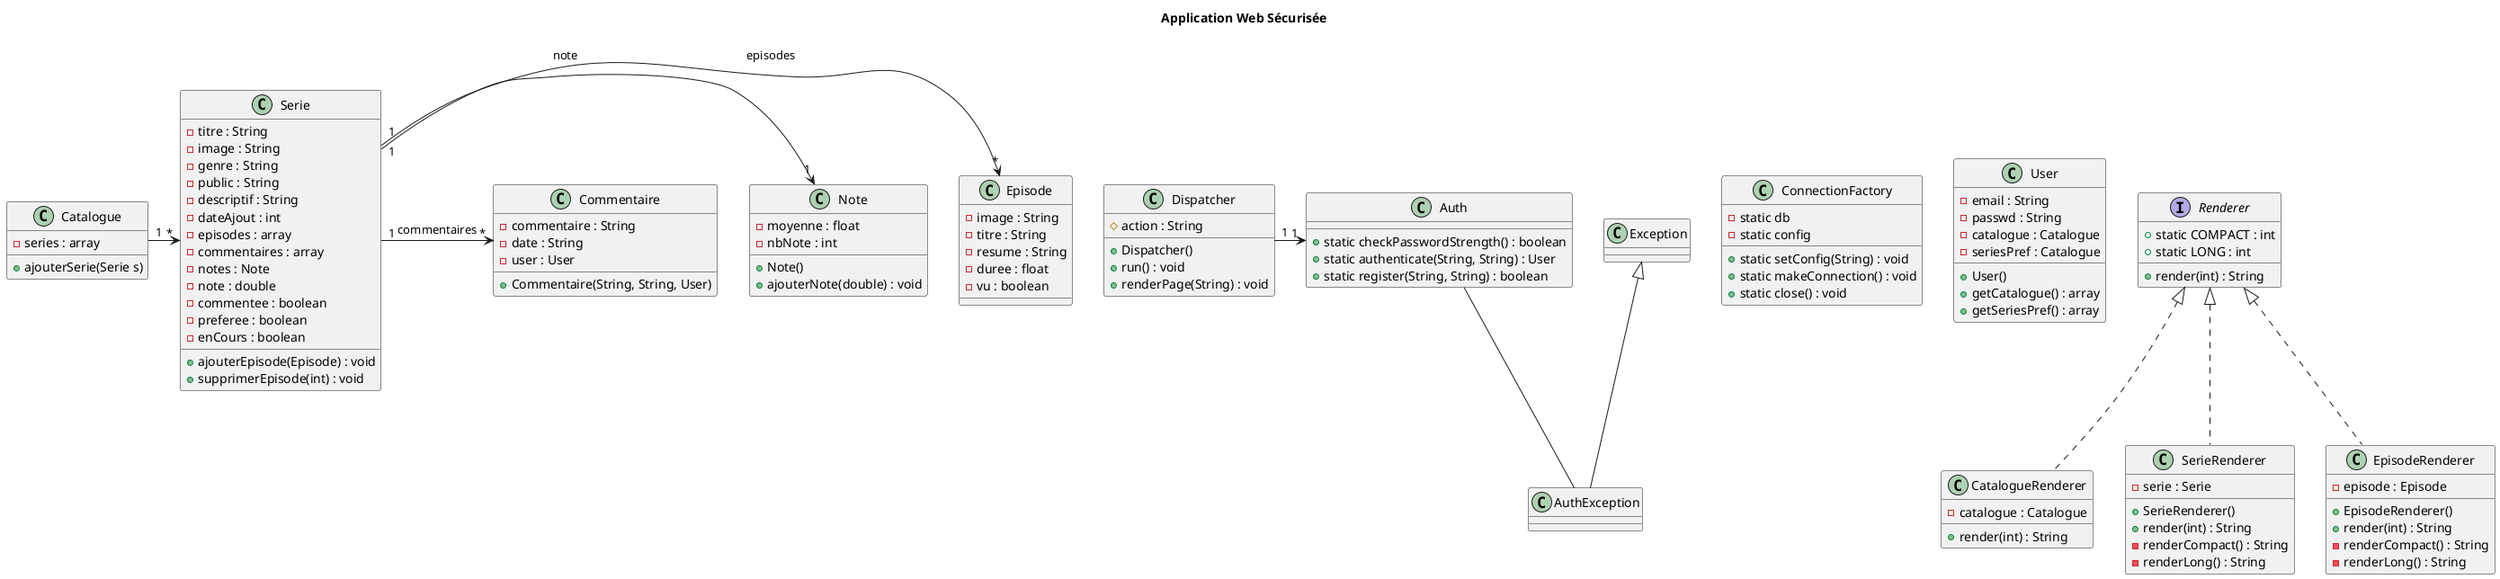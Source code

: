 @startuml

title Application Web Sécurisée


class ConnectionFactory {
  -static db
  -static config
  +static setConfig(String) : void
  +static makeConnection() : void
  +static close() : void
}

class Dispatcher {
  #action : String
  +Dispatcher()
  +run() : void
  +renderPage(String) : void
}

class Auth {
  +static checkPasswordStrength() : boolean
  +static authenticate(String, String) : User
  +static register(String, String) : boolean
}

class AuthException extends Exception {
}

class User {
  -email : String
  -passwd : String
  -catalogue : Catalogue
  -seriesPref : Catalogue

  +User()
  +getCatalogue() : array
  +getSeriesPref() : array
}

class Catalogue {
  - series : array
  + ajouterSerie(Serie s)
}

class Serie {
  -titre : String
  -image : String
  -genre : String
  -public : String
  -descriptif : String
  -dateAjout : int
  -episodes : array
  -commentaires : array
  -notes : Note
  -note : double
  -commentee : boolean
  -preferee : boolean
  -enCours : boolean
  +ajouterEpisode(Episode) : void
  +supprimerEpisode(int) : void

}

class Episode {
  -image : String
  -titre : String
  -resume : String
  -duree : float
  -vu : boolean
}

class Commentaire {
  -commentaire : String
  -date : String
  -user : User
  +Commentaire(String, String, User)
}

class Note {
  -moyenne : float
  -nbNote : int
  +Note()
  +ajouterNote(double) : void
}

interface Renderer {
  +static COMPACT : int
  +static LONG : int

  +render(int) : String
}

class CatalogueRenderer implements Renderer {
  -catalogue : Catalogue
  +render(int) : String
}

class SerieRenderer implements Renderer {
  -serie : Serie
  +SerieRenderer()
  +render(int) : String
  -renderCompact() : String
  -renderLong() : String
}

class EpisodeRenderer implements Renderer {
  -episode : Episode
  +EpisodeRenderer()
  +render(int) : String
  -renderCompact() : String
  -renderLong() : String
}

Catalogue "1" -> "*" Serie
Serie "1" -> "*" Episode : episodes
Serie "1" -> "1" Note : note
Serie "1" -> "*" Commentaire : commentaires
Auth -- AuthException
Dispatcher "1" -> "1" Auth

@enduml